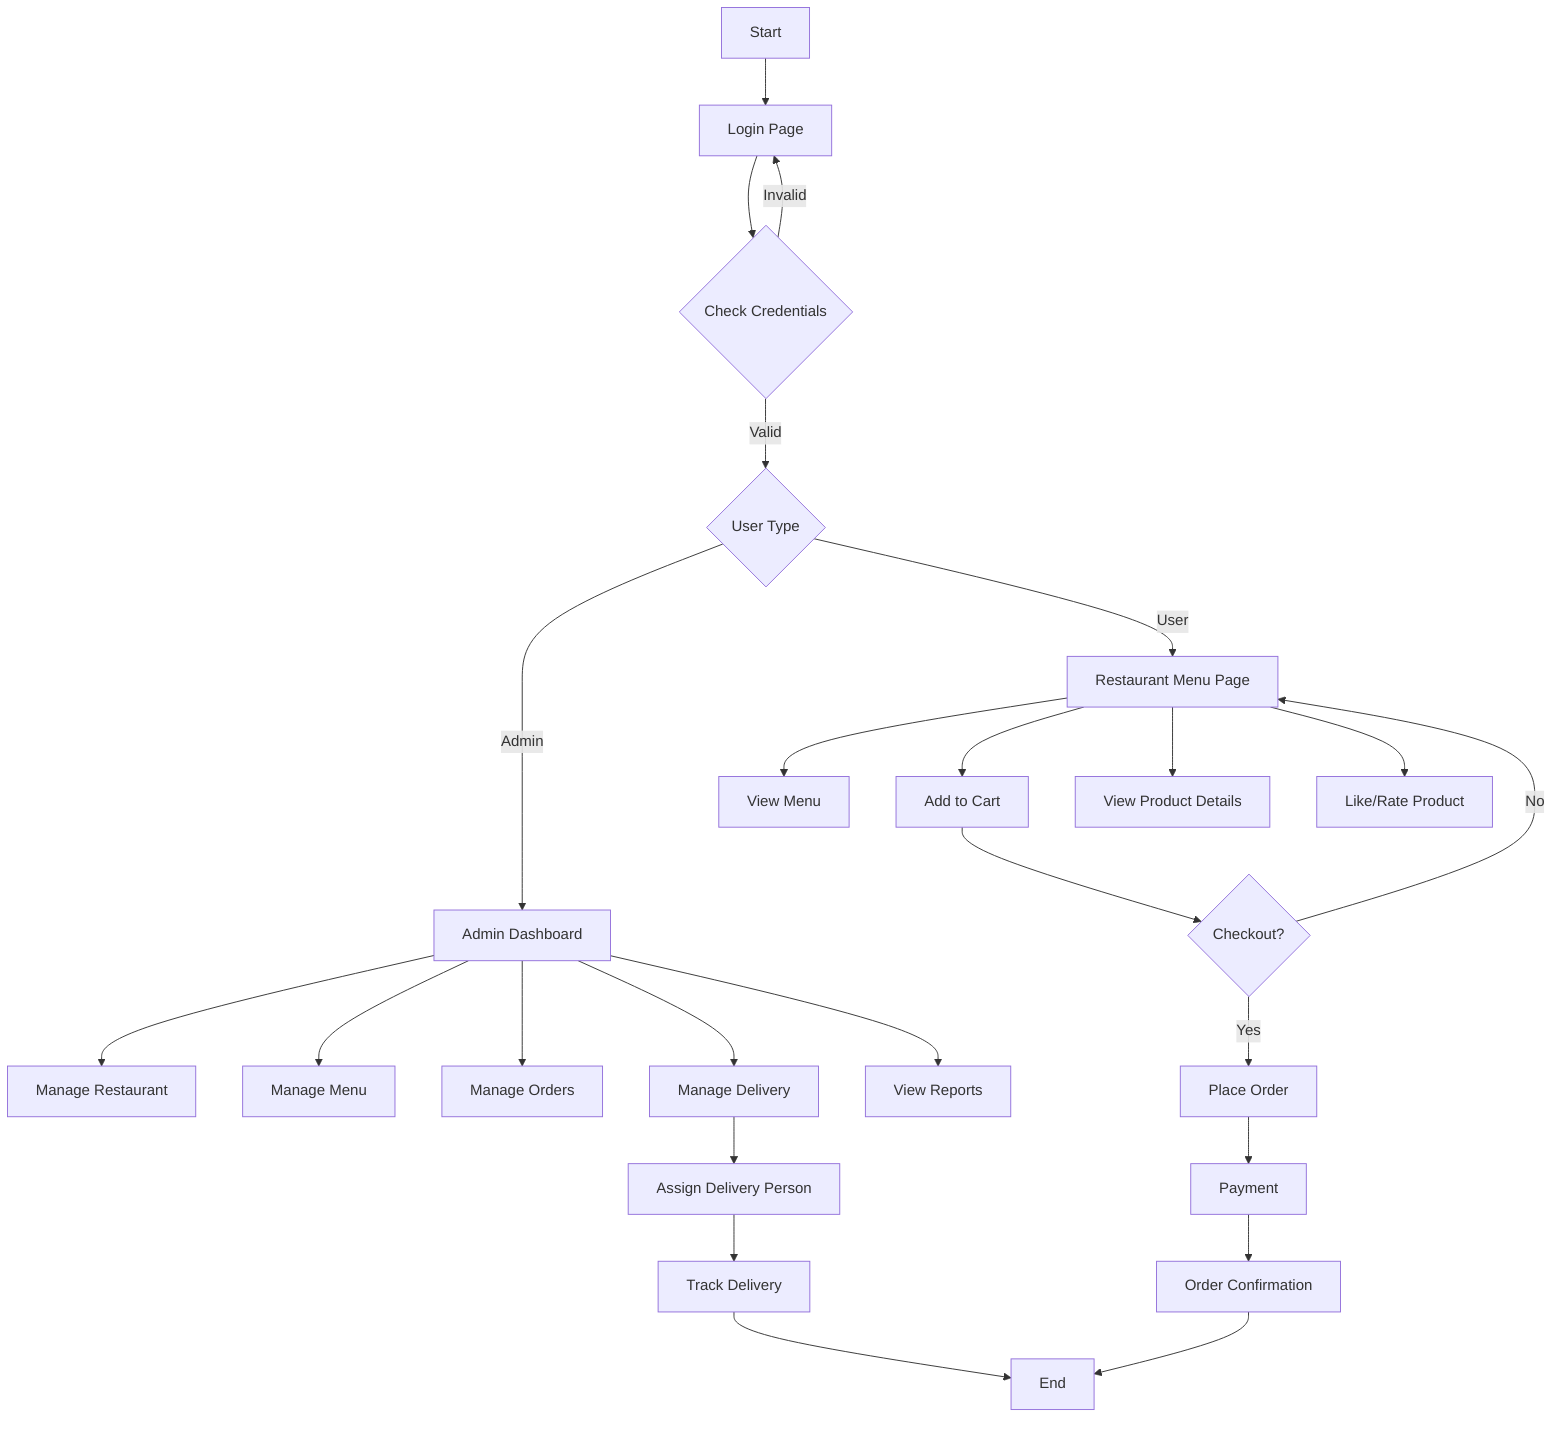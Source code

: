 graph TD
    A[Start] --> B[Login Page]
    B --> C{Check Credentials}
    C -->|Valid| D{User Type}
    C -->|Invalid| B
    D -->|Admin| E[Admin Dashboard]
    D -->|User| F[Restaurant Menu Page]
    
    E --> G[Manage Restaurant]
    E --> H[Manage Menu]
    E --> I[Manage Orders]
    E --> J[Manage Delivery]
    E --> K[View Reports]
    
    F --> L[View Menu]
    F --> M[Add to Cart]
    F --> N[View Product Details]
    F --> O[Like/Rate Product]
    
    M --> P{Checkout?}
    P -->|Yes| Q[Place Order]
    P -->|No| F
    
    Q --> R[Payment]
    R --> S[Order Confirmation]
    
    J --> T[Assign Delivery Person]
    T --> U[Track Delivery]
    
    S --> V[End]
    U --> V